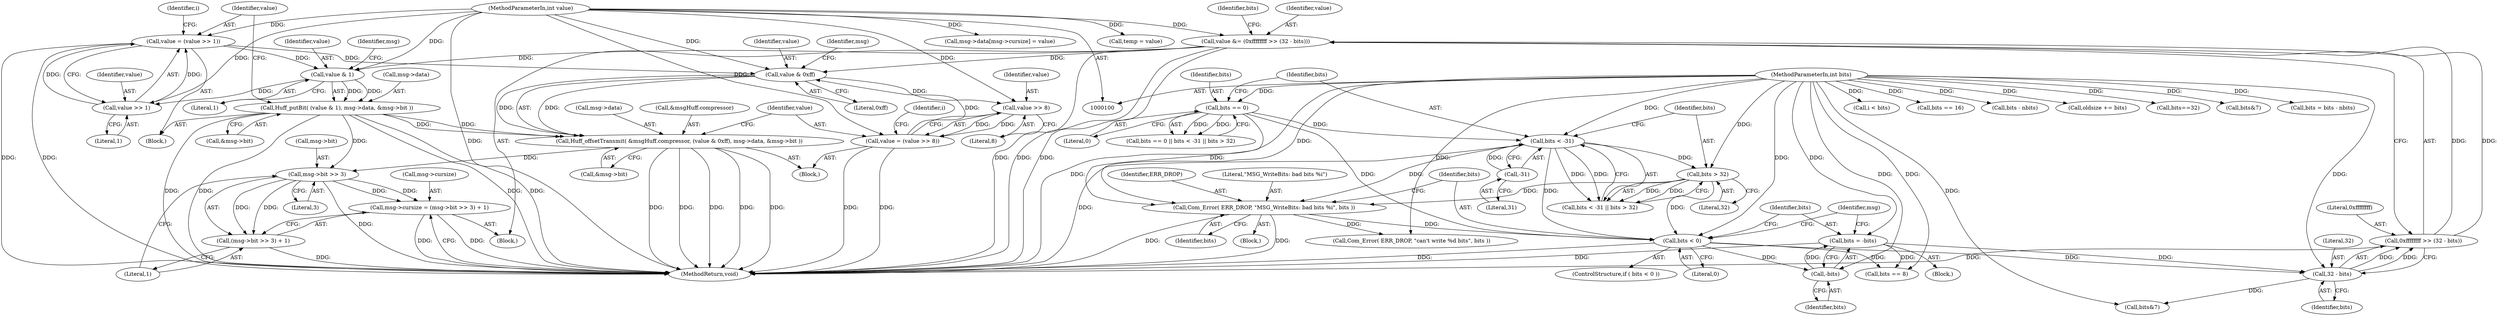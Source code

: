digraph "1_ioq3_d2b1d124d4055c2fcbe5126863487c52fd58cca1_5@del" {
"1000311" [label="(Call,Huff_offsetTransmit( &msgHuff.compressor, (value & 0xff), msg->data, &msg->bit ))"];
"1000316" [label="(Call,value & 0xff)"];
"1000287" [label="(Call,value = (value >> 1))"];
"1000289" [label="(Call,value >> 1)"];
"1000277" [label="(Call,value & 1)"];
"1000248" [label="(Call,value &= (0xffffffff >> (32 - bits)))"];
"1000102" [label="(MethodParameterIn,int value)"];
"1000250" [label="(Call,0xffffffff >> (32 - bits))"];
"1000252" [label="(Call,32 - bits)"];
"1000149" [label="(Call,bits = -bits)"];
"1000151" [label="(Call,-bits)"];
"1000145" [label="(Call,bits < 0)"];
"1000132" [label="(Call,bits < -31)"];
"1000128" [label="(Call,bits == 0)"];
"1000103" [label="(MethodParameterIn,int bits)"];
"1000134" [label="(Call,-31)"];
"1000140" [label="(Call,Com_Error( ERR_DROP, \"MSG_WriteBits: bad bits %i\", bits ))"];
"1000136" [label="(Call,bits > 32)"];
"1000326" [label="(Call,value = (value >> 8))"];
"1000328" [label="(Call,value >> 8)"];
"1000276" [label="(Call,Huff_putBit( (value & 1), msg->data, &msg->bit ))"];
"1000336" [label="(Call,msg->bit >> 3)"];
"1000331" [label="(Call,msg->cursize = (msg->bit >> 3) + 1)"];
"1000335" [label="(Call,(msg->bit >> 3) + 1)"];
"1000304" [label="(Call,i < bits)"];
"1000336" [label="(Call,msg->bit >> 3)"];
"1000288" [label="(Identifier,value)"];
"1000163" [label="(Call,msg->data[msg->cursize] = value)"];
"1000275" [label="(Block,)"];
"1000102" [label="(MethodParameterIn,int value)"];
"1000256" [label="(Call,bits&7)"];
"1000150" [label="(Identifier,bits)"];
"1000247" [label="(Block,)"];
"1000135" [label="(Literal,31)"];
"1000341" [label="(Literal,1)"];
"1000184" [label="(Call,bits == 16)"];
"1000152" [label="(Identifier,bits)"];
"1000320" [label="(Identifier,msg)"];
"1000139" [label="(Block,)"];
"1000281" [label="(Identifier,msg)"];
"1000159" [label="(Call,bits == 8)"];
"1000140" [label="(Call,Com_Error( ERR_DROP, \"MSG_WriteBits: bad bits %i\", bits ))"];
"1000149" [label="(Call,bits = -bits)"];
"1000289" [label="(Call,value >> 1)"];
"1000291" [label="(Literal,1)"];
"1000340" [label="(Literal,3)"];
"1000127" [label="(Call,bits == 0 || bits < -31 || bits > 32)"];
"1000290" [label="(Identifier,value)"];
"1000337" [label="(Call,msg->bit)"];
"1000134" [label="(Call,-31)"];
"1000294" [label="(Call,bits - nbits)"];
"1000331" [label="(Call,msg->cursize = (msg->bit >> 3) + 1)"];
"1000131" [label="(Call,bits < -31 || bits > 32)"];
"1000283" [label="(Call,&msg->bit)"];
"1000189" [label="(Call,temp = value)"];
"1000318" [label="(Literal,0xff)"];
"1000132" [label="(Call,bits < -31)"];
"1000249" [label="(Identifier,value)"];
"1000329" [label="(Identifier,value)"];
"1000335" [label="(Call,(msg->bit >> 3) + 1)"];
"1000250" [label="(Call,0xffffffff >> (32 - bits))"];
"1000137" [label="(Identifier,bits)"];
"1000308" [label="(Identifier,i)"];
"1000310" [label="(Block,)"];
"1000138" [label="(Literal,32)"];
"1000253" [label="(Literal,32)"];
"1000248" [label="(Call,value &= (0xffffffff >> (32 - bits)))"];
"1000322" [label="(Call,&msg->bit)"];
"1000148" [label="(Block,)"];
"1000136" [label="(Call,bits > 32)"];
"1000280" [label="(Call,msg->data)"];
"1000254" [label="(Identifier,bits)"];
"1000144" [label="(ControlStructure,if ( bits < 0 ))"];
"1000257" [label="(Identifier,bits)"];
"1000332" [label="(Call,msg->cursize)"];
"1000342" [label="(MethodReturn,void)"];
"1000327" [label="(Identifier,value)"];
"1000252" [label="(Call,32 - bits)"];
"1000317" [label="(Identifier,value)"];
"1000142" [label="(Literal,\"MSG_WriteBits: bad bits %i\")"];
"1000103" [label="(MethodParameterIn,int bits)"];
"1000106" [label="(Call,oldsize += bits)"];
"1000276" [label="(Call,Huff_putBit( (value & 1), msg->data, &msg->bit ))"];
"1000143" [label="(Identifier,bits)"];
"1000312" [label="(Call,&msgHuff.compressor)"];
"1000147" [label="(Literal,0)"];
"1000330" [label="(Literal,8)"];
"1000151" [label="(Call,-bits)"];
"1000146" [label="(Identifier,bits)"];
"1000145" [label="(Call,bits < 0)"];
"1000133" [label="(Identifier,bits)"];
"1000251" [label="(Literal,0xffffffff)"];
"1000141" [label="(Identifier,ERR_DROP)"];
"1000279" [label="(Literal,1)"];
"1000287" [label="(Call,value = (value >> 1))"];
"1000129" [label="(Identifier,bits)"];
"1000328" [label="(Call,value >> 8)"];
"1000274" [label="(Identifier,i)"];
"1000319" [label="(Call,msg->data)"];
"1000326" [label="(Call,value = (value >> 8))"];
"1000277" [label="(Call,value & 1)"];
"1000316" [label="(Call,value & 0xff)"];
"1000130" [label="(Literal,0)"];
"1000278" [label="(Identifier,value)"];
"1000128" [label="(Call,bits == 0)"];
"1000215" [label="(Call,bits==32)"];
"1000311" [label="(Call,Huff_offsetTransmit( &msgHuff.compressor, (value & 0xff), msg->data, &msg->bit ))"];
"1000242" [label="(Call,Com_Error( ERR_DROP, \"can't write %d bits\", bits ))"];
"1000263" [label="(Call,bits&7)"];
"1000292" [label="(Call,bits = bits - nbits)"];
"1000155" [label="(Identifier,msg)"];
"1000311" -> "1000310"  [label="AST: "];
"1000311" -> "1000322"  [label="CFG: "];
"1000312" -> "1000311"  [label="AST: "];
"1000316" -> "1000311"  [label="AST: "];
"1000319" -> "1000311"  [label="AST: "];
"1000322" -> "1000311"  [label="AST: "];
"1000327" -> "1000311"  [label="CFG: "];
"1000311" -> "1000342"  [label="DDG: "];
"1000311" -> "1000342"  [label="DDG: "];
"1000311" -> "1000342"  [label="DDG: "];
"1000311" -> "1000342"  [label="DDG: "];
"1000311" -> "1000342"  [label="DDG: "];
"1000316" -> "1000311"  [label="DDG: "];
"1000316" -> "1000311"  [label="DDG: "];
"1000276" -> "1000311"  [label="DDG: "];
"1000276" -> "1000311"  [label="DDG: "];
"1000311" -> "1000336"  [label="DDG: "];
"1000316" -> "1000318"  [label="CFG: "];
"1000317" -> "1000316"  [label="AST: "];
"1000318" -> "1000316"  [label="AST: "];
"1000320" -> "1000316"  [label="CFG: "];
"1000287" -> "1000316"  [label="DDG: "];
"1000326" -> "1000316"  [label="DDG: "];
"1000248" -> "1000316"  [label="DDG: "];
"1000102" -> "1000316"  [label="DDG: "];
"1000316" -> "1000328"  [label="DDG: "];
"1000287" -> "1000275"  [label="AST: "];
"1000287" -> "1000289"  [label="CFG: "];
"1000288" -> "1000287"  [label="AST: "];
"1000289" -> "1000287"  [label="AST: "];
"1000274" -> "1000287"  [label="CFG: "];
"1000287" -> "1000342"  [label="DDG: "];
"1000287" -> "1000342"  [label="DDG: "];
"1000287" -> "1000277"  [label="DDG: "];
"1000289" -> "1000287"  [label="DDG: "];
"1000289" -> "1000287"  [label="DDG: "];
"1000102" -> "1000287"  [label="DDG: "];
"1000289" -> "1000291"  [label="CFG: "];
"1000290" -> "1000289"  [label="AST: "];
"1000291" -> "1000289"  [label="AST: "];
"1000277" -> "1000289"  [label="DDG: "];
"1000102" -> "1000289"  [label="DDG: "];
"1000277" -> "1000276"  [label="AST: "];
"1000277" -> "1000279"  [label="CFG: "];
"1000278" -> "1000277"  [label="AST: "];
"1000279" -> "1000277"  [label="AST: "];
"1000281" -> "1000277"  [label="CFG: "];
"1000277" -> "1000276"  [label="DDG: "];
"1000277" -> "1000276"  [label="DDG: "];
"1000248" -> "1000277"  [label="DDG: "];
"1000102" -> "1000277"  [label="DDG: "];
"1000248" -> "1000247"  [label="AST: "];
"1000248" -> "1000250"  [label="CFG: "];
"1000249" -> "1000248"  [label="AST: "];
"1000250" -> "1000248"  [label="AST: "];
"1000257" -> "1000248"  [label="CFG: "];
"1000248" -> "1000342"  [label="DDG: "];
"1000248" -> "1000342"  [label="DDG: "];
"1000248" -> "1000342"  [label="DDG: "];
"1000102" -> "1000248"  [label="DDG: "];
"1000250" -> "1000248"  [label="DDG: "];
"1000250" -> "1000248"  [label="DDG: "];
"1000102" -> "1000100"  [label="AST: "];
"1000102" -> "1000342"  [label="DDG: "];
"1000102" -> "1000163"  [label="DDG: "];
"1000102" -> "1000189"  [label="DDG: "];
"1000102" -> "1000326"  [label="DDG: "];
"1000102" -> "1000328"  [label="DDG: "];
"1000250" -> "1000252"  [label="CFG: "];
"1000251" -> "1000250"  [label="AST: "];
"1000252" -> "1000250"  [label="AST: "];
"1000250" -> "1000342"  [label="DDG: "];
"1000252" -> "1000250"  [label="DDG: "];
"1000252" -> "1000250"  [label="DDG: "];
"1000252" -> "1000254"  [label="CFG: "];
"1000253" -> "1000252"  [label="AST: "];
"1000254" -> "1000252"  [label="AST: "];
"1000149" -> "1000252"  [label="DDG: "];
"1000145" -> "1000252"  [label="DDG: "];
"1000103" -> "1000252"  [label="DDG: "];
"1000252" -> "1000256"  [label="DDG: "];
"1000149" -> "1000148"  [label="AST: "];
"1000149" -> "1000151"  [label="CFG: "];
"1000150" -> "1000149"  [label="AST: "];
"1000151" -> "1000149"  [label="AST: "];
"1000155" -> "1000149"  [label="CFG: "];
"1000149" -> "1000342"  [label="DDG: "];
"1000151" -> "1000149"  [label="DDG: "];
"1000103" -> "1000149"  [label="DDG: "];
"1000149" -> "1000159"  [label="DDG: "];
"1000151" -> "1000152"  [label="CFG: "];
"1000152" -> "1000151"  [label="AST: "];
"1000145" -> "1000151"  [label="DDG: "];
"1000103" -> "1000151"  [label="DDG: "];
"1000145" -> "1000144"  [label="AST: "];
"1000145" -> "1000147"  [label="CFG: "];
"1000146" -> "1000145"  [label="AST: "];
"1000147" -> "1000145"  [label="AST: "];
"1000150" -> "1000145"  [label="CFG: "];
"1000155" -> "1000145"  [label="CFG: "];
"1000145" -> "1000342"  [label="DDG: "];
"1000132" -> "1000145"  [label="DDG: "];
"1000140" -> "1000145"  [label="DDG: "];
"1000136" -> "1000145"  [label="DDG: "];
"1000128" -> "1000145"  [label="DDG: "];
"1000103" -> "1000145"  [label="DDG: "];
"1000145" -> "1000159"  [label="DDG: "];
"1000132" -> "1000131"  [label="AST: "];
"1000132" -> "1000134"  [label="CFG: "];
"1000133" -> "1000132"  [label="AST: "];
"1000134" -> "1000132"  [label="AST: "];
"1000137" -> "1000132"  [label="CFG: "];
"1000131" -> "1000132"  [label="CFG: "];
"1000132" -> "1000342"  [label="DDG: "];
"1000132" -> "1000131"  [label="DDG: "];
"1000132" -> "1000131"  [label="DDG: "];
"1000128" -> "1000132"  [label="DDG: "];
"1000103" -> "1000132"  [label="DDG: "];
"1000134" -> "1000132"  [label="DDG: "];
"1000132" -> "1000136"  [label="DDG: "];
"1000132" -> "1000140"  [label="DDG: "];
"1000128" -> "1000127"  [label="AST: "];
"1000128" -> "1000130"  [label="CFG: "];
"1000129" -> "1000128"  [label="AST: "];
"1000130" -> "1000128"  [label="AST: "];
"1000133" -> "1000128"  [label="CFG: "];
"1000127" -> "1000128"  [label="CFG: "];
"1000128" -> "1000127"  [label="DDG: "];
"1000128" -> "1000127"  [label="DDG: "];
"1000103" -> "1000128"  [label="DDG: "];
"1000128" -> "1000140"  [label="DDG: "];
"1000103" -> "1000100"  [label="AST: "];
"1000103" -> "1000342"  [label="DDG: "];
"1000103" -> "1000106"  [label="DDG: "];
"1000103" -> "1000136"  [label="DDG: "];
"1000103" -> "1000140"  [label="DDG: "];
"1000103" -> "1000159"  [label="DDG: "];
"1000103" -> "1000184"  [label="DDG: "];
"1000103" -> "1000215"  [label="DDG: "];
"1000103" -> "1000242"  [label="DDG: "];
"1000103" -> "1000256"  [label="DDG: "];
"1000103" -> "1000263"  [label="DDG: "];
"1000103" -> "1000292"  [label="DDG: "];
"1000103" -> "1000294"  [label="DDG: "];
"1000103" -> "1000304"  [label="DDG: "];
"1000134" -> "1000135"  [label="CFG: "];
"1000135" -> "1000134"  [label="AST: "];
"1000140" -> "1000139"  [label="AST: "];
"1000140" -> "1000143"  [label="CFG: "];
"1000141" -> "1000140"  [label="AST: "];
"1000142" -> "1000140"  [label="AST: "];
"1000143" -> "1000140"  [label="AST: "];
"1000146" -> "1000140"  [label="CFG: "];
"1000140" -> "1000342"  [label="DDG: "];
"1000140" -> "1000342"  [label="DDG: "];
"1000136" -> "1000140"  [label="DDG: "];
"1000140" -> "1000242"  [label="DDG: "];
"1000136" -> "1000131"  [label="AST: "];
"1000136" -> "1000138"  [label="CFG: "];
"1000137" -> "1000136"  [label="AST: "];
"1000138" -> "1000136"  [label="AST: "];
"1000131" -> "1000136"  [label="CFG: "];
"1000136" -> "1000131"  [label="DDG: "];
"1000136" -> "1000131"  [label="DDG: "];
"1000326" -> "1000310"  [label="AST: "];
"1000326" -> "1000328"  [label="CFG: "];
"1000327" -> "1000326"  [label="AST: "];
"1000328" -> "1000326"  [label="AST: "];
"1000308" -> "1000326"  [label="CFG: "];
"1000326" -> "1000342"  [label="DDG: "];
"1000326" -> "1000342"  [label="DDG: "];
"1000328" -> "1000326"  [label="DDG: "];
"1000328" -> "1000326"  [label="DDG: "];
"1000328" -> "1000330"  [label="CFG: "];
"1000329" -> "1000328"  [label="AST: "];
"1000330" -> "1000328"  [label="AST: "];
"1000276" -> "1000275"  [label="AST: "];
"1000276" -> "1000283"  [label="CFG: "];
"1000280" -> "1000276"  [label="AST: "];
"1000283" -> "1000276"  [label="AST: "];
"1000288" -> "1000276"  [label="CFG: "];
"1000276" -> "1000342"  [label="DDG: "];
"1000276" -> "1000342"  [label="DDG: "];
"1000276" -> "1000342"  [label="DDG: "];
"1000276" -> "1000342"  [label="DDG: "];
"1000276" -> "1000336"  [label="DDG: "];
"1000336" -> "1000335"  [label="AST: "];
"1000336" -> "1000340"  [label="CFG: "];
"1000337" -> "1000336"  [label="AST: "];
"1000340" -> "1000336"  [label="AST: "];
"1000341" -> "1000336"  [label="CFG: "];
"1000336" -> "1000342"  [label="DDG: "];
"1000336" -> "1000331"  [label="DDG: "];
"1000336" -> "1000331"  [label="DDG: "];
"1000336" -> "1000335"  [label="DDG: "];
"1000336" -> "1000335"  [label="DDG: "];
"1000331" -> "1000247"  [label="AST: "];
"1000331" -> "1000335"  [label="CFG: "];
"1000332" -> "1000331"  [label="AST: "];
"1000335" -> "1000331"  [label="AST: "];
"1000342" -> "1000331"  [label="CFG: "];
"1000331" -> "1000342"  [label="DDG: "];
"1000331" -> "1000342"  [label="DDG: "];
"1000335" -> "1000341"  [label="CFG: "];
"1000341" -> "1000335"  [label="AST: "];
"1000335" -> "1000342"  [label="DDG: "];
}
